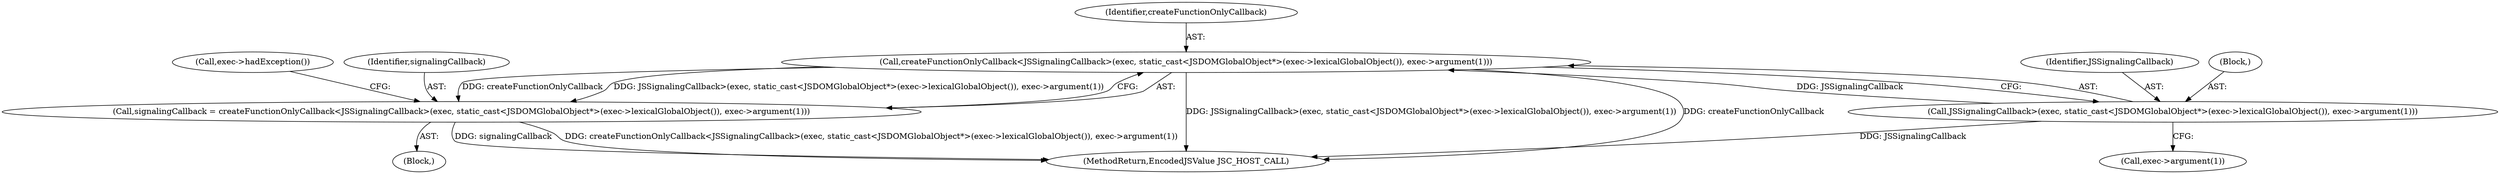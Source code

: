 digraph "0_Chrome_b944f670bb7a8a919daac497a4ea0536c954c201_1@API" {
"1000146" [label="(Call,createFunctionOnlyCallback<JSSignalingCallback>(exec, static_cast<JSDOMGlobalObject*>(exec->lexicalGlobalObject()), exec->argument(1)))"];
"1000148" [label="(Call,JSSignalingCallback>(exec, static_cast<JSDOMGlobalObject*>(exec->lexicalGlobalObject()), exec->argument(1)))"];
"1000144" [label="(Call,signalingCallback = createFunctionOnlyCallback<JSSignalingCallback>(exec, static_cast<JSDOMGlobalObject*>(exec->lexicalGlobalObject()), exec->argument(1)))"];
"1000177" [label="(MethodReturn,EncodedJSValue JSC_HOST_CALL)"];
"1000147" [label="(Identifier,createFunctionOnlyCallback)"];
"1000159" [label="(Call,exec->hadException())"];
"1000145" [label="(Identifier,signalingCallback)"];
"1000149" [label="(Identifier,JSSignalingCallback)"];
"1000148" [label="(Call,JSSignalingCallback>(exec, static_cast<JSDOMGlobalObject*>(exec->lexicalGlobalObject()), exec->argument(1)))"];
"1000150" [label="(Block,)"];
"1000156" [label="(Call,exec->argument(1))"];
"1000146" [label="(Call,createFunctionOnlyCallback<JSSignalingCallback>(exec, static_cast<JSDOMGlobalObject*>(exec->lexicalGlobalObject()), exec->argument(1)))"];
"1000102" [label="(Block,)"];
"1000144" [label="(Call,signalingCallback = createFunctionOnlyCallback<JSSignalingCallback>(exec, static_cast<JSDOMGlobalObject*>(exec->lexicalGlobalObject()), exec->argument(1)))"];
"1000146" -> "1000144"  [label="AST: "];
"1000146" -> "1000148"  [label="CFG: "];
"1000147" -> "1000146"  [label="AST: "];
"1000148" -> "1000146"  [label="AST: "];
"1000144" -> "1000146"  [label="CFG: "];
"1000146" -> "1000177"  [label="DDG: JSSignalingCallback>(exec, static_cast<JSDOMGlobalObject*>(exec->lexicalGlobalObject()), exec->argument(1))"];
"1000146" -> "1000177"  [label="DDG: createFunctionOnlyCallback"];
"1000146" -> "1000144"  [label="DDG: createFunctionOnlyCallback"];
"1000146" -> "1000144"  [label="DDG: JSSignalingCallback>(exec, static_cast<JSDOMGlobalObject*>(exec->lexicalGlobalObject()), exec->argument(1))"];
"1000148" -> "1000146"  [label="DDG: JSSignalingCallback"];
"1000148" -> "1000156"  [label="CFG: "];
"1000149" -> "1000148"  [label="AST: "];
"1000150" -> "1000148"  [label="AST: "];
"1000148" -> "1000177"  [label="DDG: JSSignalingCallback"];
"1000144" -> "1000102"  [label="AST: "];
"1000145" -> "1000144"  [label="AST: "];
"1000159" -> "1000144"  [label="CFG: "];
"1000144" -> "1000177"  [label="DDG: signalingCallback"];
"1000144" -> "1000177"  [label="DDG: createFunctionOnlyCallback<JSSignalingCallback>(exec, static_cast<JSDOMGlobalObject*>(exec->lexicalGlobalObject()), exec->argument(1))"];
}
